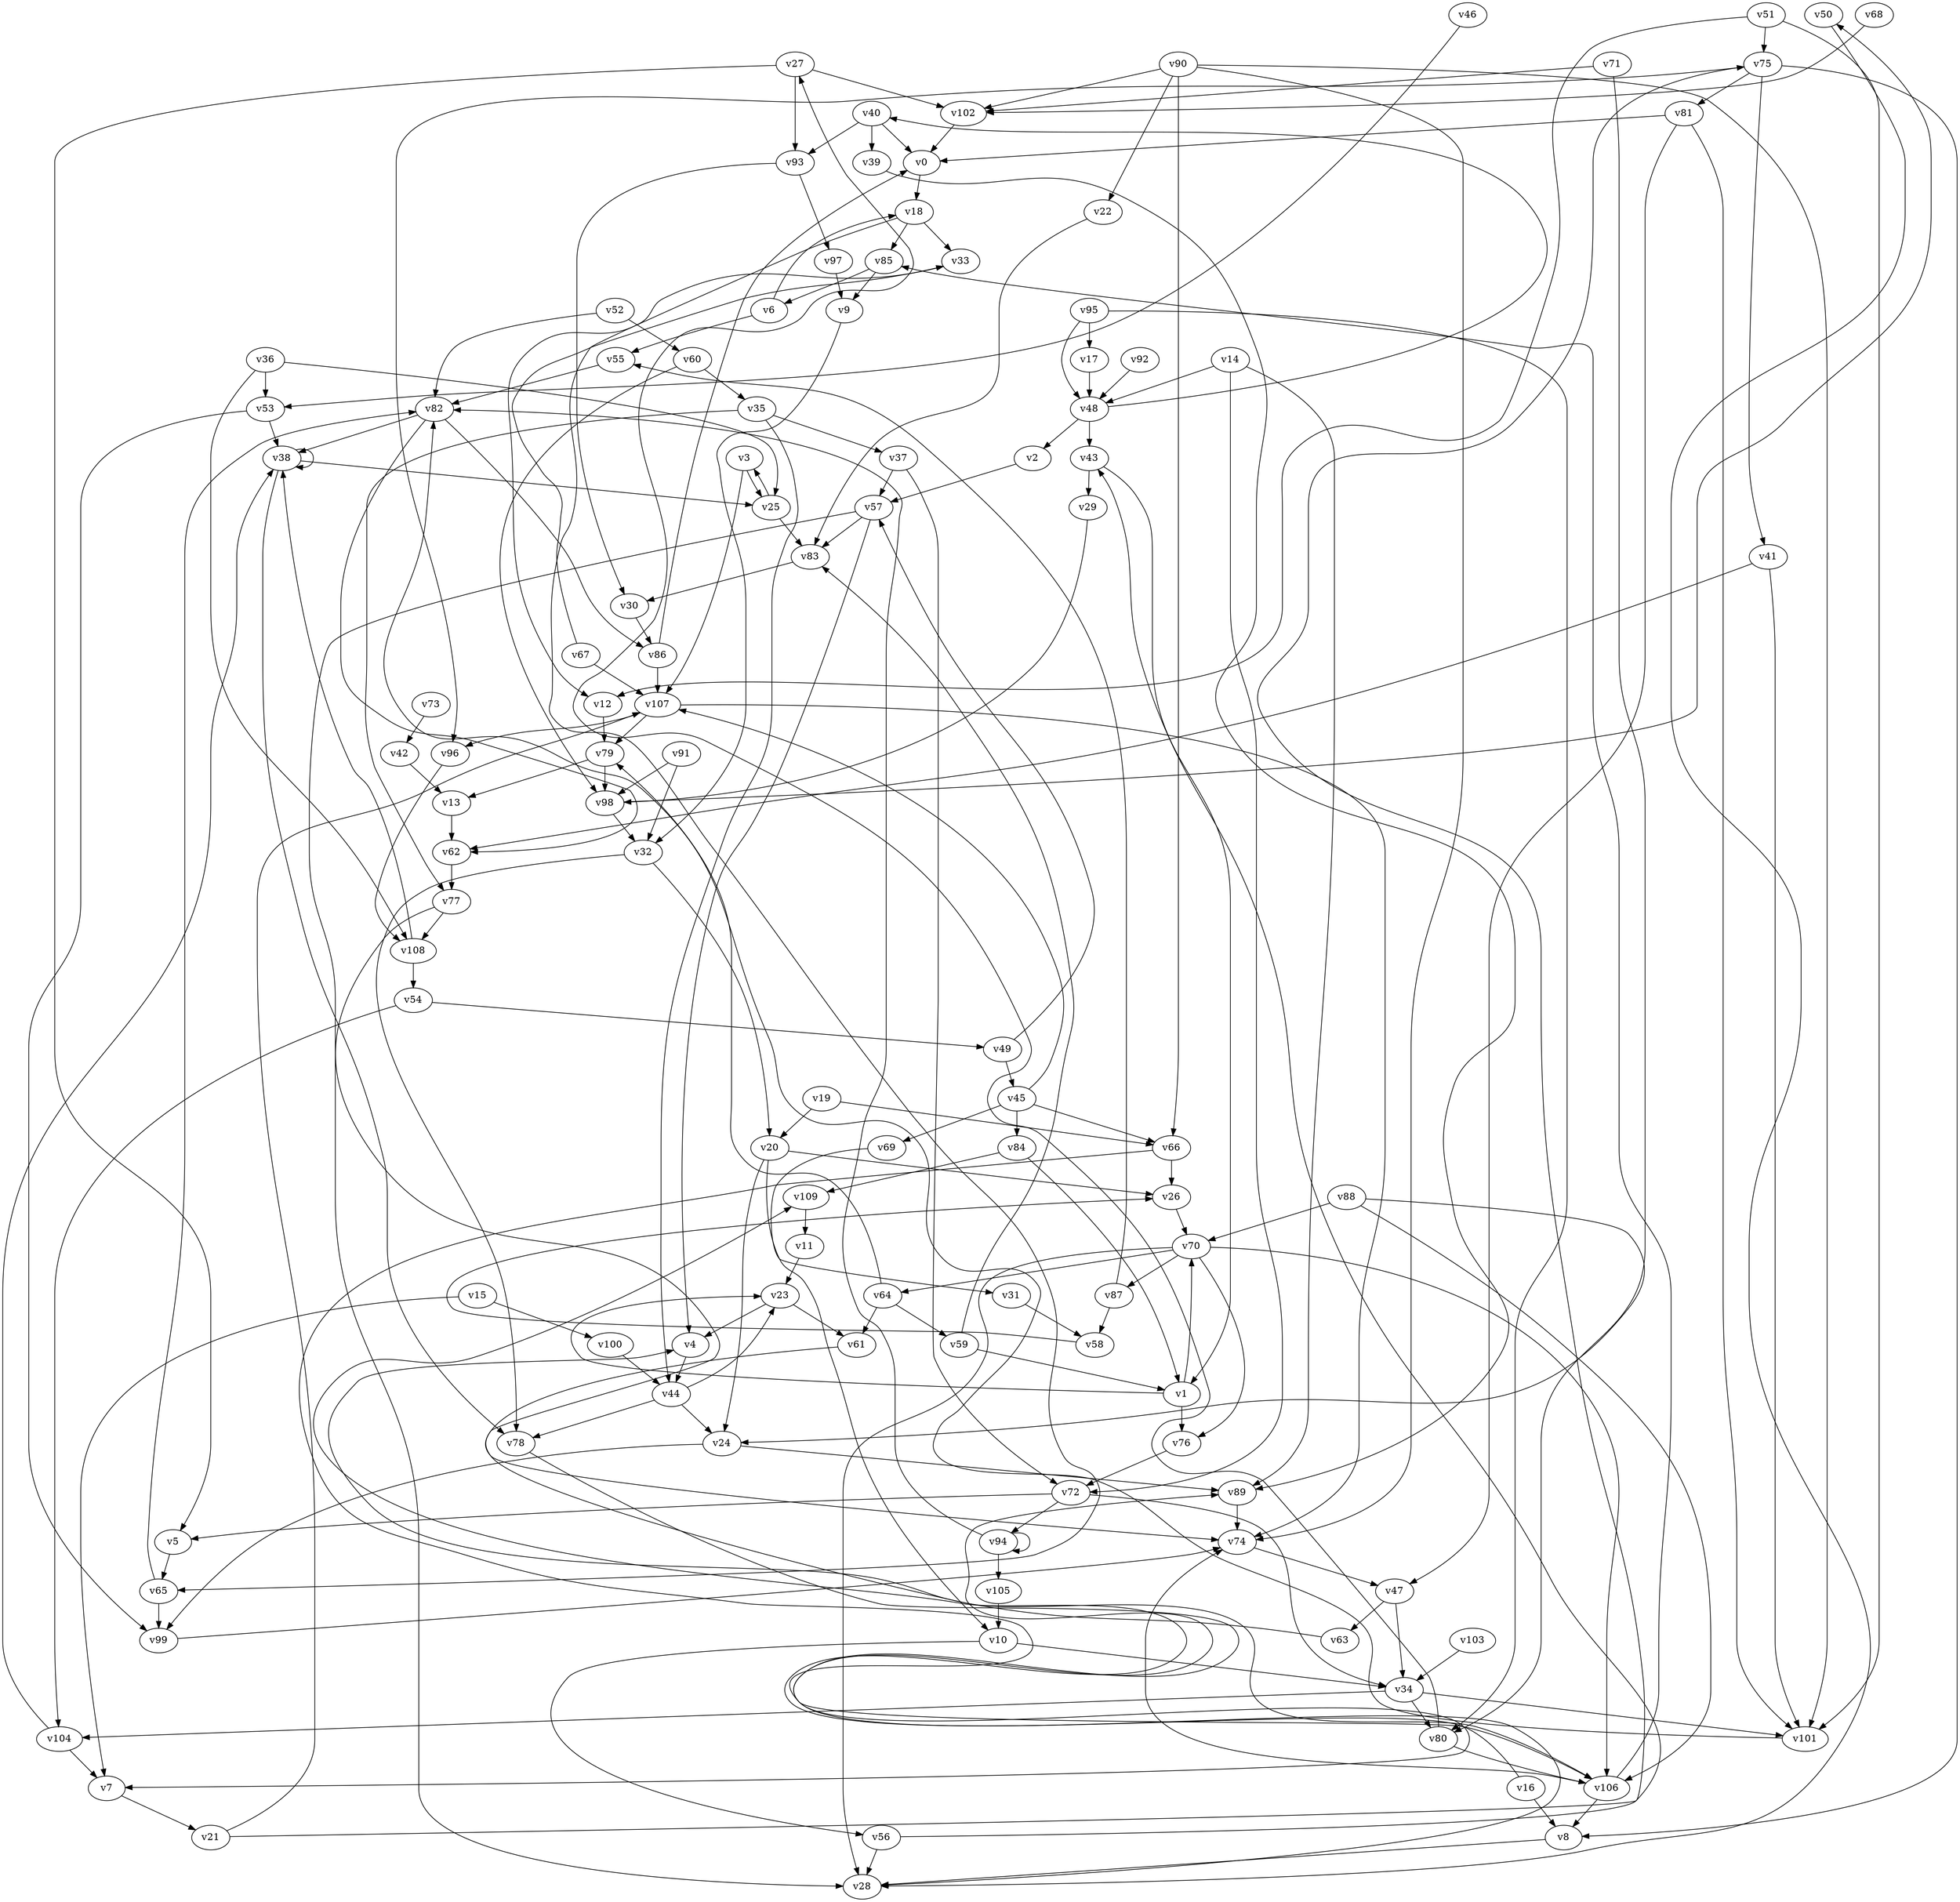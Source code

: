 // Benchmark game 157 - 110 vertices
// time_bound: 43
// targets: v85
digraph G {
    v0 [name="v0", player=1];
    v1 [name="v1", player=1];
    v2 [name="v2", player=0];
    v3 [name="v3", player=1];
    v4 [name="v4", player=1];
    v5 [name="v5", player=1];
    v6 [name="v6", player=0];
    v7 [name="v7", player=1];
    v8 [name="v8", player=0];
    v9 [name="v9", player=1];
    v10 [name="v10", player=1];
    v11 [name="v11", player=1];
    v12 [name="v12", player=1];
    v13 [name="v13", player=0];
    v14 [name="v14", player=1];
    v15 [name="v15", player=0];
    v16 [name="v16", player=0];
    v17 [name="v17", player=0];
    v18 [name="v18", player=0];
    v19 [name="v19", player=0];
    v20 [name="v20", player=1];
    v21 [name="v21", player=1];
    v22 [name="v22", player=1];
    v23 [name="v23", player=0];
    v24 [name="v24", player=0];
    v25 [name="v25", player=1];
    v26 [name="v26", player=0];
    v27 [name="v27", player=0];
    v28 [name="v28", player=1];
    v29 [name="v29", player=0];
    v30 [name="v30", player=0];
    v31 [name="v31", player=1];
    v32 [name="v32", player=1];
    v33 [name="v33", player=1];
    v34 [name="v34", player=0];
    v35 [name="v35", player=1];
    v36 [name="v36", player=0];
    v37 [name="v37", player=1];
    v38 [name="v38", player=1];
    v39 [name="v39", player=0];
    v40 [name="v40", player=1];
    v41 [name="v41", player=0];
    v42 [name="v42", player=0];
    v43 [name="v43", player=1];
    v44 [name="v44", player=0];
    v45 [name="v45", player=0];
    v46 [name="v46", player=1];
    v47 [name="v47", player=0];
    v48 [name="v48", player=0];
    v49 [name="v49", player=1];
    v50 [name="v50", player=0];
    v51 [name="v51", player=0];
    v52 [name="v52", player=0];
    v53 [name="v53", player=1];
    v54 [name="v54", player=0];
    v55 [name="v55", player=1];
    v56 [name="v56", player=0];
    v57 [name="v57", player=0];
    v58 [name="v58", player=1];
    v59 [name="v59", player=1];
    v60 [name="v60", player=0];
    v61 [name="v61", player=0];
    v62 [name="v62", player=1];
    v63 [name="v63", player=0];
    v64 [name="v64", player=0];
    v65 [name="v65", player=1];
    v66 [name="v66", player=0];
    v67 [name="v67", player=1];
    v68 [name="v68", player=1];
    v69 [name="v69", player=1];
    v70 [name="v70", player=1];
    v71 [name="v71", player=1];
    v72 [name="v72", player=0];
    v73 [name="v73", player=0];
    v74 [name="v74", player=0];
    v75 [name="v75", player=0];
    v76 [name="v76", player=1];
    v77 [name="v77", player=0];
    v78 [name="v78", player=0];
    v79 [name="v79", player=1];
    v80 [name="v80", player=1];
    v81 [name="v81", player=1];
    v82 [name="v82", player=0];
    v83 [name="v83", player=0];
    v84 [name="v84", player=0];
    v85 [name="v85", player=0, target=1];
    v86 [name="v86", player=1];
    v87 [name="v87", player=0];
    v88 [name="v88", player=1];
    v89 [name="v89", player=0];
    v90 [name="v90", player=0];
    v91 [name="v91", player=1];
    v92 [name="v92", player=0];
    v93 [name="v93", player=0];
    v94 [name="v94", player=0];
    v95 [name="v95", player=1];
    v96 [name="v96", player=0];
    v97 [name="v97", player=1];
    v98 [name="v98", player=1];
    v99 [name="v99", player=1];
    v100 [name="v100", player=1];
    v101 [name="v101", player=0];
    v102 [name="v102", player=0];
    v103 [name="v103", player=0];
    v104 [name="v104", player=0];
    v105 [name="v105", player=1];
    v106 [name="v106", player=0];
    v107 [name="v107", player=1];
    v108 [name="v108", player=0];
    v109 [name="v109", player=0];

    v0 -> v18;
    v1 -> v23 [constraint="t >= 2"];
    v2 -> v57;
    v3 -> v107;
    v4 -> v44;
    v5 -> v65;
    v6 -> v55;
    v7 -> v21;
    v8 -> v28;
    v9 -> v32;
    v10 -> v56 [constraint="t < 11"];
    v11 -> v23;
    v12 -> v79;
    v13 -> v62;
    v14 -> v72;
    v15 -> v100;
    v16 -> v109 [constraint="t mod 4 == 0"];
    v17 -> v48;
    v18 -> v65 [constraint="t < 5"];
    v19 -> v66 [constraint="t < 7"];
    v20 -> v24;
    v21 -> v75 [constraint="t mod 5 == 1"];
    v22 -> v83;
    v23 -> v61;
    v24 -> v99;
    v25 -> v3 [constraint="t < 9"];
    v26 -> v70;
    v27 -> v102;
    v28 -> v89 [constraint="t mod 3 == 0"];
    v29 -> v98 [constraint="t >= 1"];
    v30 -> v86;
    v31 -> v58;
    v32 -> v78;
    v33 -> v12 [constraint="t >= 4"];
    v34 -> v80;
    v35 -> v44;
    v36 -> v25;
    v37 -> v57;
    v38 -> v38;
    v39 -> v89 [constraint="t < 13"];
    v40 -> v39;
    v41 -> v62 [constraint="t mod 4 == 3"];
    v42 -> v13;
    v43 -> v29;
    v44 -> v78;
    v45 -> v84;
    v46 -> v53 [constraint="t < 7"];
    v47 -> v34;
    v48 -> v40 [constraint="t < 12"];
    v49 -> v57 [constraint="t >= 1"];
    v50 -> v28 [constraint="t mod 3 == 1"];
    v51 -> v12 [constraint="t >= 3"];
    v52 -> v82;
    v53 -> v38;
    v54 -> v49;
    v55 -> v82;
    v56 -> v43 [constraint="t < 12"];
    v57 -> v28;
    v58 -> v26 [constraint="t >= 4"];
    v59 -> v1;
    v60 -> v98;
    v61 -> v74 [constraint="t < 5"];
    v62 -> v77;
    v63 -> v4 [constraint="t < 7"];
    v64 -> v61;
    v65 -> v82;
    v66 -> v106 [constraint="t >= 3"];
    v67 -> v33 [constraint="t < 12"];
    v68 -> v102 [constraint="t mod 3 == 1"];
    v69 -> v31 [constraint="t < 14"];
    v70 -> v28;
    v71 -> v80;
    v72 -> v34;
    v73 -> v42;
    v74 -> v47;
    v75 -> v96;
    v76 -> v72;
    v77 -> v106 [constraint="t mod 3 == 1"];
    v78 -> v7 [constraint="t >= 4"];
    v79 -> v13;
    v80 -> v27 [constraint="t >= 3"];
    v81 -> v101;
    v82 -> v62 [constraint="t mod 4 == 3"];
    v83 -> v30;
    v84 -> v1;
    v85 -> v6;
    v86 -> v107;
    v87 -> v55;
    v88 -> v24 [constraint="t >= 2"];
    v89 -> v74;
    v90 -> v66;
    v91 -> v32;
    v92 -> v48;
    v93 -> v30;
    v94 -> v94;
    v95 -> v17;
    v96 -> v108 [constraint="t < 6"];
    v97 -> v9;
    v98 -> v50 [constraint="t mod 3 == 0"];
    v99 -> v74 [constraint="t < 15"];
    v100 -> v44;
    v101 -> v82 [constraint="t mod 3 == 0"];
    v102 -> v0;
    v103 -> v34;
    v104 -> v38;
    v105 -> v10;
    v106 -> v74;
    v107 -> v74;
    v108 -> v54;
    v109 -> v11;
    v107 -> v96;
    v70 -> v87;
    v75 -> v81;
    v10 -> v34;
    v93 -> v97;
    v72 -> v5;
    v88 -> v70;
    v70 -> v76;
    v79 -> v98;
    v16 -> v8;
    v21 -> v107;
    v3 -> v25;
    v95 -> v80;
    v1 -> v70;
    v90 -> v22;
    v87 -> v58;
    v27 -> v93;
    v54 -> v104;
    v25 -> v83;
    v48 -> v43;
    v52 -> v60;
    v81 -> v47;
    v51 -> v75;
    v49 -> v45;
    v98 -> v32;
    v23 -> v4;
    v75 -> v41;
    v70 -> v106;
    v19 -> v20;
    v57 -> v83;
    v40 -> v0;
    v82 -> v38;
    v36 -> v53;
    v41 -> v101;
    v95 -> v48;
    v57 -> v4;
    v14 -> v89;
    v53 -> v99;
    v18 -> v85;
    v77 -> v108;
    v107 -> v79;
    v70 -> v64;
    v90 -> v102;
    v91 -> v98;
    v45 -> v69;
    v38 -> v78;
    v85 -> v9;
    v51 -> v101;
    v45 -> v66;
    v108 -> v38;
    v75 -> v8;
    v35 -> v37;
    v14 -> v48;
    v67 -> v107;
    v48 -> v2;
    v44 -> v23;
    v45 -> v107;
    v56 -> v28;
    v82 -> v86;
    v35 -> v77;
    v72 -> v94;
    v65 -> v99;
    v43 -> v1;
    v27 -> v5;
    v66 -> v26;
    v64 -> v79;
    v18 -> v33;
    v34 -> v104;
    v90 -> v74;
    v94 -> v105;
    v104 -> v7;
    v1 -> v76;
    v106 -> v8;
    v40 -> v93;
    v32 -> v20;
    v20 -> v10;
    v71 -> v102;
    v38 -> v25;
    v88 -> v106;
    v20 -> v26;
    v86 -> v0;
    v60 -> v35;
    v64 -> v59;
    v36 -> v108;
    v90 -> v101;
    v44 -> v24;
    v34 -> v101;
    v84 -> v109;
    v81 -> v0;
    v15 -> v7;
    v106 -> v85;
    v59 -> v83;
    v37 -> v72;
    v80 -> v106;
    v6 -> v18;
    v94 -> v82;
    v47 -> v63;
    v24 -> v89;
}
